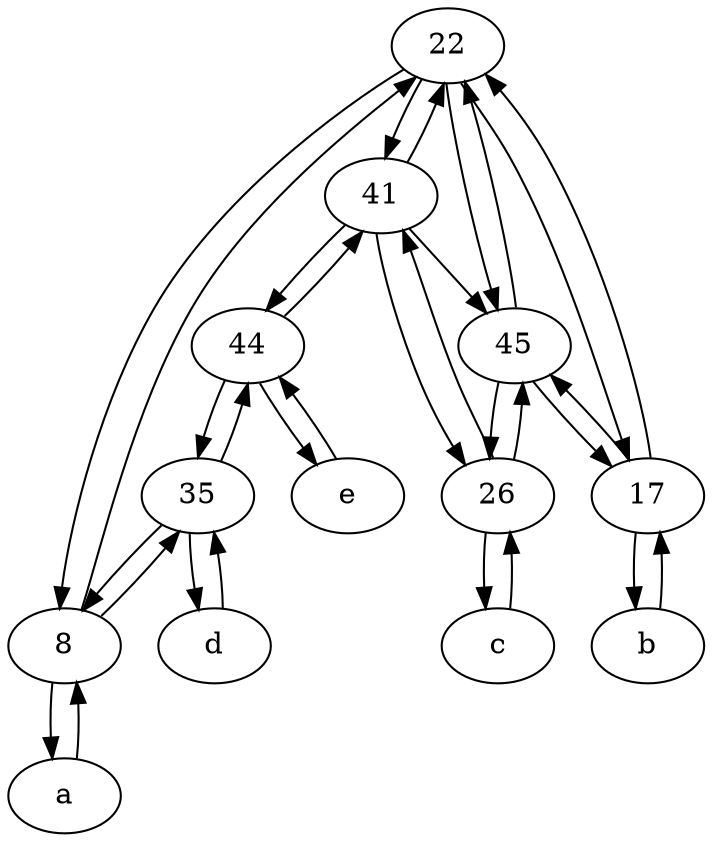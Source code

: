 digraph  {
	22;
	44;
	41;
	b [pos="50,20!"];
	35;
	17;
	26;
	d [pos="20,30!"];
	8;
	a [pos="40,10!"];
	45;
	c [pos="20,10!"];
	e [pos="30,50!"];
	41 -> 44;
	8 -> 22;
	41 -> 22;
	45 -> 22;
	17 -> 22;
	41 -> 26;
	45 -> 17;
	35 -> d;
	17 -> 45;
	e -> 44;
	22 -> 8;
	c -> 26;
	26 -> 45;
	26 -> c;
	22 -> 45;
	45 -> 26;
	44 -> 41;
	b -> 17;
	44 -> 35;
	d -> 35;
	8 -> 35;
	35 -> 8;
	8 -> a;
	a -> 8;
	17 -> b;
	22 -> 41;
	41 -> 45;
	44 -> e;
	26 -> 41;
	22 -> 17;
	35 -> 44;

	}